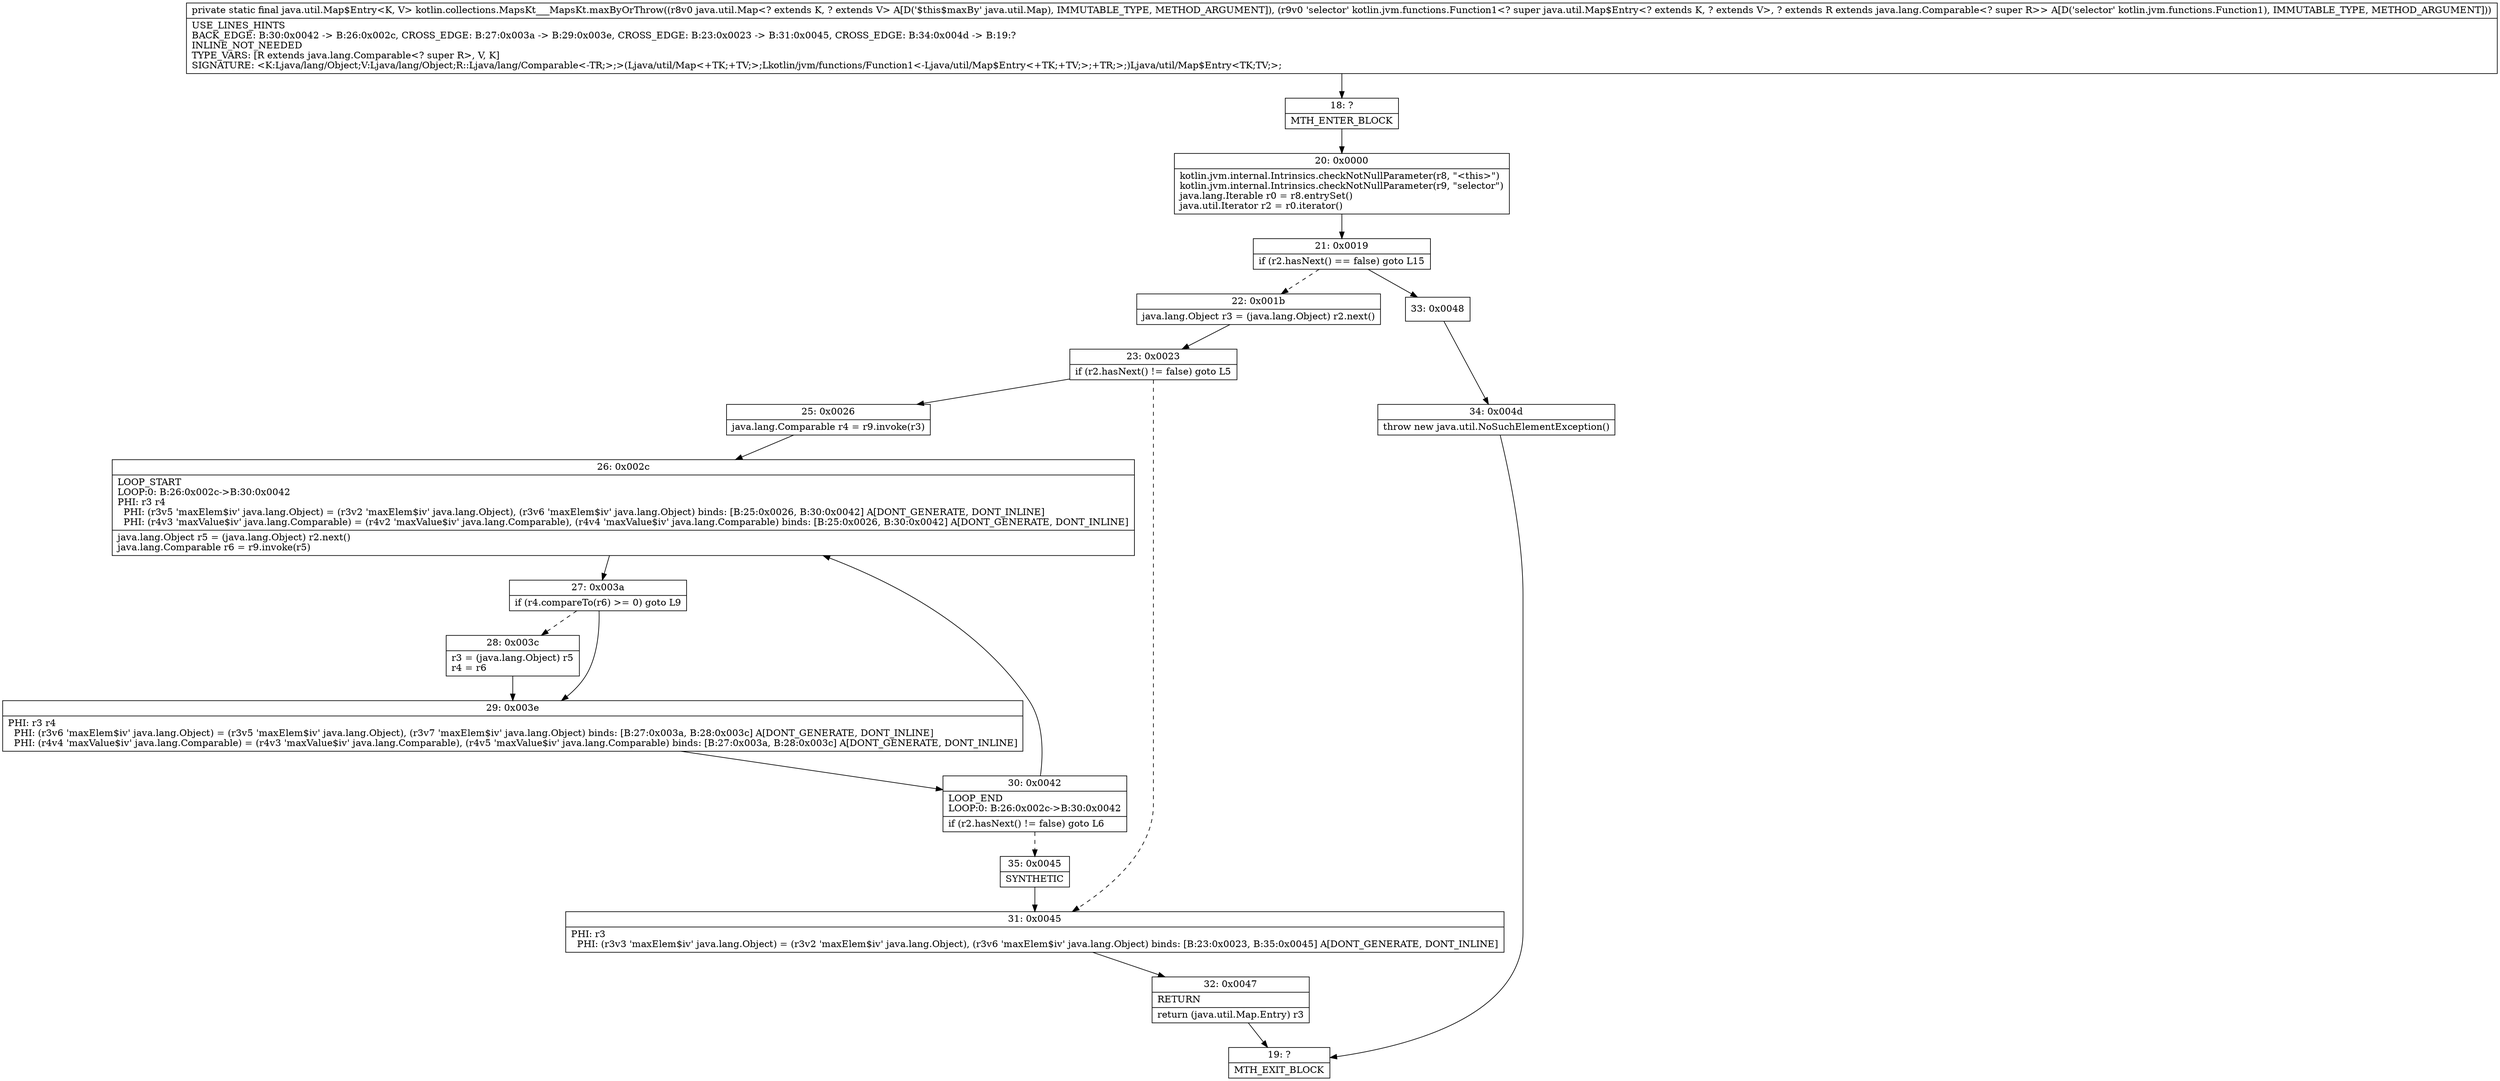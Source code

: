 digraph "CFG forkotlin.collections.MapsKt___MapsKt.maxByOrThrow(Ljava\/util\/Map;Lkotlin\/jvm\/functions\/Function1;)Ljava\/util\/Map$Entry;" {
Node_18 [shape=record,label="{18\:\ ?|MTH_ENTER_BLOCK\l}"];
Node_20 [shape=record,label="{20\:\ 0x0000|kotlin.jvm.internal.Intrinsics.checkNotNullParameter(r8, \"\<this\>\")\lkotlin.jvm.internal.Intrinsics.checkNotNullParameter(r9, \"selector\")\ljava.lang.Iterable r0 = r8.entrySet()\ljava.util.Iterator r2 = r0.iterator()\l}"];
Node_21 [shape=record,label="{21\:\ 0x0019|if (r2.hasNext() == false) goto L15\l}"];
Node_22 [shape=record,label="{22\:\ 0x001b|java.lang.Object r3 = (java.lang.Object) r2.next()\l}"];
Node_23 [shape=record,label="{23\:\ 0x0023|if (r2.hasNext() != false) goto L5\l}"];
Node_25 [shape=record,label="{25\:\ 0x0026|java.lang.Comparable r4 = r9.invoke(r3)\l}"];
Node_26 [shape=record,label="{26\:\ 0x002c|LOOP_START\lLOOP:0: B:26:0x002c\-\>B:30:0x0042\lPHI: r3 r4 \l  PHI: (r3v5 'maxElem$iv' java.lang.Object) = (r3v2 'maxElem$iv' java.lang.Object), (r3v6 'maxElem$iv' java.lang.Object) binds: [B:25:0x0026, B:30:0x0042] A[DONT_GENERATE, DONT_INLINE]\l  PHI: (r4v3 'maxValue$iv' java.lang.Comparable) = (r4v2 'maxValue$iv' java.lang.Comparable), (r4v4 'maxValue$iv' java.lang.Comparable) binds: [B:25:0x0026, B:30:0x0042] A[DONT_GENERATE, DONT_INLINE]\l|java.lang.Object r5 = (java.lang.Object) r2.next()\ljava.lang.Comparable r6 = r9.invoke(r5)\l}"];
Node_27 [shape=record,label="{27\:\ 0x003a|if (r4.compareTo(r6) \>= 0) goto L9\l}"];
Node_28 [shape=record,label="{28\:\ 0x003c|r3 = (java.lang.Object) r5\lr4 = r6\l}"];
Node_29 [shape=record,label="{29\:\ 0x003e|PHI: r3 r4 \l  PHI: (r3v6 'maxElem$iv' java.lang.Object) = (r3v5 'maxElem$iv' java.lang.Object), (r3v7 'maxElem$iv' java.lang.Object) binds: [B:27:0x003a, B:28:0x003c] A[DONT_GENERATE, DONT_INLINE]\l  PHI: (r4v4 'maxValue$iv' java.lang.Comparable) = (r4v3 'maxValue$iv' java.lang.Comparable), (r4v5 'maxValue$iv' java.lang.Comparable) binds: [B:27:0x003a, B:28:0x003c] A[DONT_GENERATE, DONT_INLINE]\l}"];
Node_30 [shape=record,label="{30\:\ 0x0042|LOOP_END\lLOOP:0: B:26:0x002c\-\>B:30:0x0042\l|if (r2.hasNext() != false) goto L6\l}"];
Node_35 [shape=record,label="{35\:\ 0x0045|SYNTHETIC\l}"];
Node_31 [shape=record,label="{31\:\ 0x0045|PHI: r3 \l  PHI: (r3v3 'maxElem$iv' java.lang.Object) = (r3v2 'maxElem$iv' java.lang.Object), (r3v6 'maxElem$iv' java.lang.Object) binds: [B:23:0x0023, B:35:0x0045] A[DONT_GENERATE, DONT_INLINE]\l}"];
Node_32 [shape=record,label="{32\:\ 0x0047|RETURN\l|return (java.util.Map.Entry) r3\l}"];
Node_19 [shape=record,label="{19\:\ ?|MTH_EXIT_BLOCK\l}"];
Node_33 [shape=record,label="{33\:\ 0x0048}"];
Node_34 [shape=record,label="{34\:\ 0x004d|throw new java.util.NoSuchElementException()\l}"];
MethodNode[shape=record,label="{private static final java.util.Map$Entry\<K, V\> kotlin.collections.MapsKt___MapsKt.maxByOrThrow((r8v0 java.util.Map\<? extends K, ? extends V\> A[D('$this$maxBy' java.util.Map), IMMUTABLE_TYPE, METHOD_ARGUMENT]), (r9v0 'selector' kotlin.jvm.functions.Function1\<? super java.util.Map$Entry\<? extends K, ? extends V\>, ? extends R extends java.lang.Comparable\<? super R\>\> A[D('selector' kotlin.jvm.functions.Function1), IMMUTABLE_TYPE, METHOD_ARGUMENT]))  | USE_LINES_HINTS\lBACK_EDGE: B:30:0x0042 \-\> B:26:0x002c, CROSS_EDGE: B:27:0x003a \-\> B:29:0x003e, CROSS_EDGE: B:23:0x0023 \-\> B:31:0x0045, CROSS_EDGE: B:34:0x004d \-\> B:19:?\lINLINE_NOT_NEEDED\lTYPE_VARS: [R extends java.lang.Comparable\<? super R\>, V, K]\lSIGNATURE: \<K:Ljava\/lang\/Object;V:Ljava\/lang\/Object;R::Ljava\/lang\/Comparable\<\-TR;\>;\>(Ljava\/util\/Map\<+TK;+TV;\>;Lkotlin\/jvm\/functions\/Function1\<\-Ljava\/util\/Map$Entry\<+TK;+TV;\>;+TR;\>;)Ljava\/util\/Map$Entry\<TK;TV;\>;\l}"];
MethodNode -> Node_18;Node_18 -> Node_20;
Node_20 -> Node_21;
Node_21 -> Node_22[style=dashed];
Node_21 -> Node_33;
Node_22 -> Node_23;
Node_23 -> Node_25;
Node_23 -> Node_31[style=dashed];
Node_25 -> Node_26;
Node_26 -> Node_27;
Node_27 -> Node_28[style=dashed];
Node_27 -> Node_29;
Node_28 -> Node_29;
Node_29 -> Node_30;
Node_30 -> Node_26;
Node_30 -> Node_35[style=dashed];
Node_35 -> Node_31;
Node_31 -> Node_32;
Node_32 -> Node_19;
Node_33 -> Node_34;
Node_34 -> Node_19;
}

